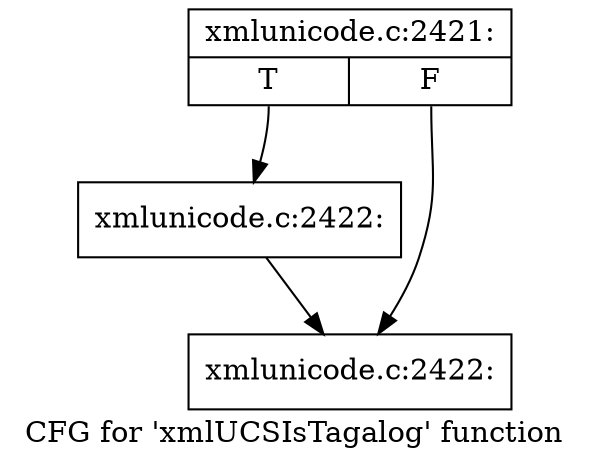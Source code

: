 digraph "CFG for 'xmlUCSIsTagalog' function" {
	label="CFG for 'xmlUCSIsTagalog' function";

	Node0x4e4bb50 [shape=record,label="{xmlunicode.c:2421:|{<s0>T|<s1>F}}"];
	Node0x4e4bb50:s0 -> Node0x4e4b090;
	Node0x4e4bb50:s1 -> Node0x4e4b1e0;
	Node0x4e4b090 [shape=record,label="{xmlunicode.c:2422:}"];
	Node0x4e4b090 -> Node0x4e4b1e0;
	Node0x4e4b1e0 [shape=record,label="{xmlunicode.c:2422:}"];
}
